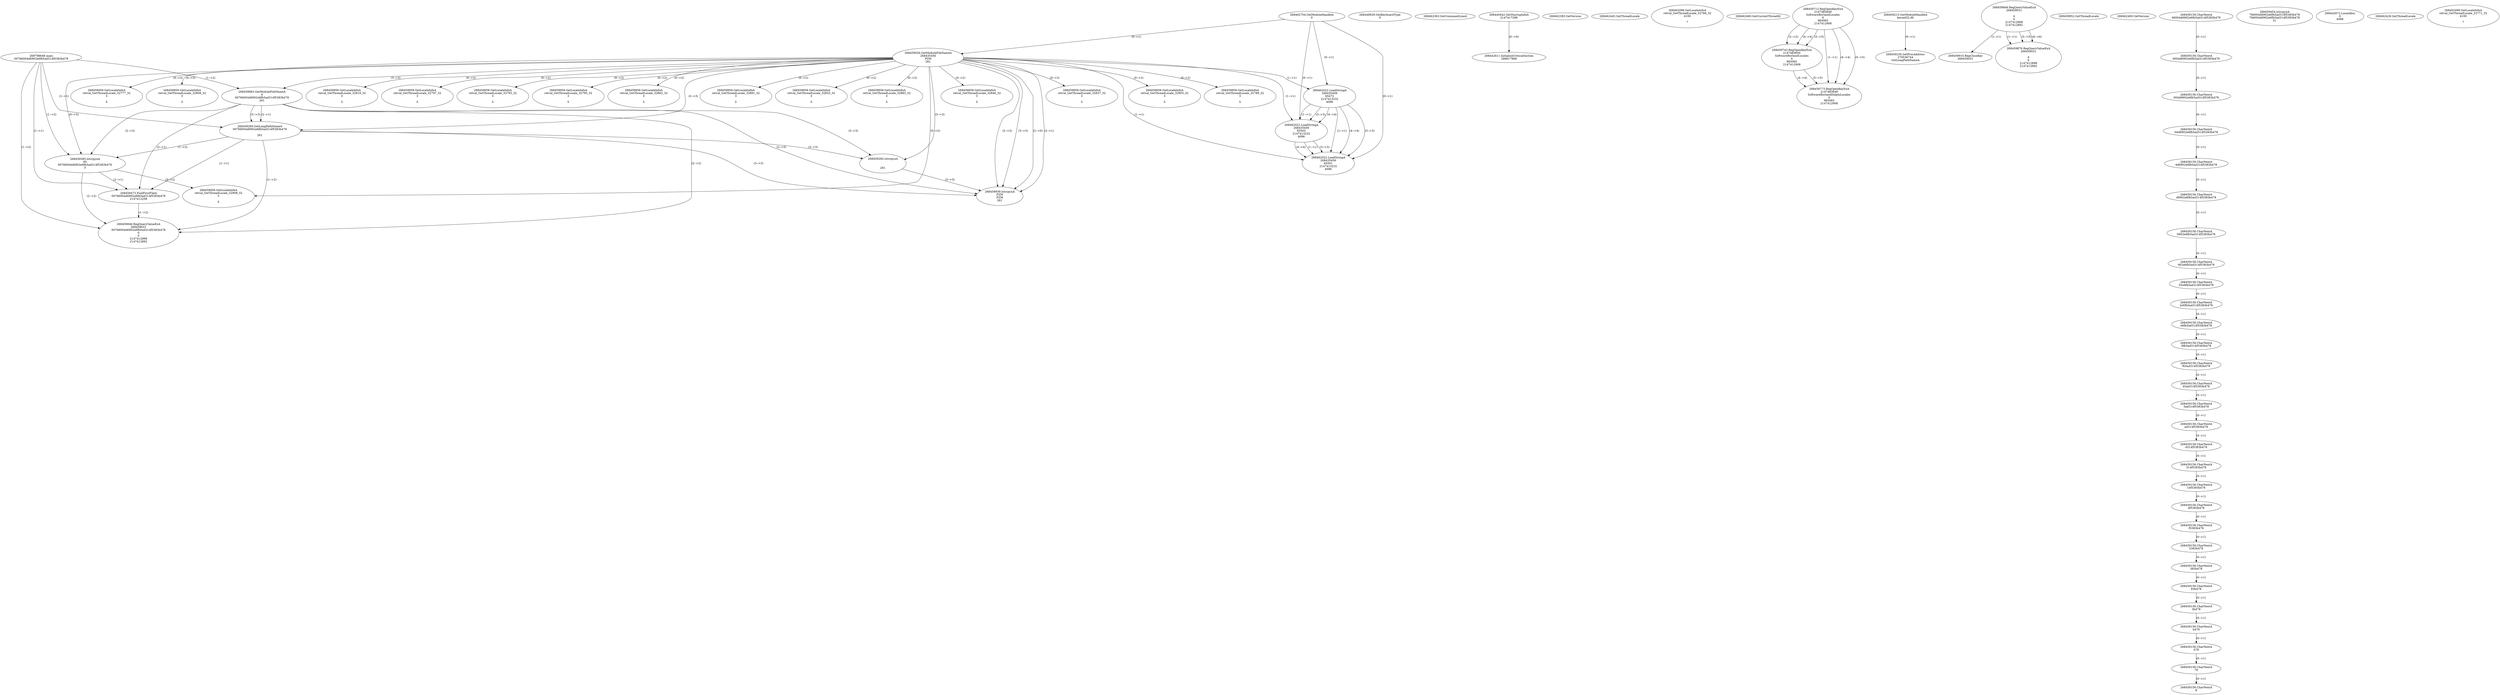 // Global SCDG with merge call
digraph {
	0 [label="268798648.main
00766004d6902e6fb5ad314f5383b478"]
	1 [label="268462704.GetModuleHandleA
0"]
	2 [label="268448929.GetKeyboardType
0"]
	3 [label="268462363.GetCommandLineA
"]
	4 [label="268440442.GetStartupInfoA
2147417296"]
	5 [label="268462383.GetVersion
"]
	6 [label="268462445.GetThreadLocale
"]
	7 [label="268462098.GetLocaleInfoA
retval_GetThreadLocale_32768_32
4100

7"]
	8 [label="268462460.GetCurrentThreadId
"]
	9 [label="268459026.GetModuleFileNameA
268435456
PZM
261"]
	1 -> 9 [label="(0-->1)"]
	10 [label="268459683.GetModuleFileNameA
0
00766004d6902e6fb5ad314f5383b478
261"]
	0 -> 10 [label="(1-->2)"]
	9 -> 10 [label="(3-->3)"]
	11 [label="268459713.RegOpenKeyExA
2147483649
Software\Borland\Locales
0
983065
2147412908"]
	12 [label="268459213.GetModuleHandleA
kernel32.dll"]
	13 [label="268459230.GetProcAddress
270536744
GetLongPathNameA"]
	12 -> 13 [label="(0-->1)"]
	14 [label="268459260.GetLongPathNameA
00766004d6902e6fb5ad314f5383b478

261"]
	0 -> 14 [label="(1-->1)"]
	10 -> 14 [label="(2-->1)"]
	9 -> 14 [label="(3-->3)"]
	10 -> 14 [label="(3-->3)"]
	15 [label="268459282.lstrcpynA


261"]
	9 -> 15 [label="(3-->3)"]
	10 -> 15 [label="(3-->3)"]
	14 -> 15 [label="(3-->3)"]
	16 [label="268459846.RegQueryValueExA
268459031

0
0
2147412898
2147412892"]
	17 [label="268459910.RegCloseKey
268459031"]
	16 -> 17 [label="(1-->1)"]
	18 [label="268459939.lstrcpynA
PZM
PZM
261"]
	9 -> 18 [label="(2-->1)"]
	9 -> 18 [label="(2-->2)"]
	9 -> 18 [label="(3-->3)"]
	10 -> 18 [label="(3-->3)"]
	14 -> 18 [label="(3-->3)"]
	15 -> 18 [label="(3-->3)"]
	9 -> 18 [label="(2-->0)"]
	19 [label="268459952.GetThreadLocale
"]
	20 [label="268459958.GetLocaleInfoA
retval_GetThreadLocale_32846_32
3

5"]
	9 -> 20 [label="(0-->2)"]
	21 [label="268462022.LoadStringA
268435456
65472
2147413232
4096"]
	1 -> 21 [label="(0-->1)"]
	9 -> 21 [label="(1-->1)"]
	22 [label="268459876.RegQueryValueExA
268459031

0
0
2147412898
2147412892"]
	16 -> 22 [label="(1-->1)"]
	16 -> 22 [label="(5-->5)"]
	16 -> 22 [label="(6-->6)"]
	23 [label="268459958.GetLocaleInfoA
retval_GetThreadLocale_32837_32
3

5"]
	9 -> 23 [label="(0-->2)"]
	24 [label="268462400.GetVersion
"]
	25 [label="268459743.RegOpenKeyExA
2147483650
Software\Borland\Locales
0
983065
2147412908"]
	11 -> 25 [label="(2-->2)"]
	11 -> 25 [label="(4-->4)"]
	11 -> 25 [label="(5-->5)"]
	26 [label="268459773.RegOpenKeyExA
2147483649
Software\Borland\Delphi\Locales
0
983065
2147412908"]
	11 -> 26 [label="(1-->1)"]
	11 -> 26 [label="(4-->4)"]
	25 -> 26 [label="(4-->4)"]
	11 -> 26 [label="(5-->5)"]
	25 -> 26 [label="(5-->5)"]
	27 [label="268459395.lstrcpynA
00
00766004d6902e6fb5ad314f5383b478
3"]
	0 -> 27 [label="(1-->2)"]
	10 -> 27 [label="(2-->2)"]
	14 -> 27 [label="(1-->2)"]
	9 -> 27 [label="(0-->3)"]
	28 [label="268459156.CharNextA
66004d6902e6fb5ad314f5383b478"]
	29 [label="268459156.CharNextA
6004d6902e6fb5ad314f5383b478"]
	28 -> 29 [label="(0-->1)"]
	30 [label="268459156.CharNextA
004d6902e6fb5ad314f5383b478"]
	29 -> 30 [label="(0-->1)"]
	31 [label="268459156.CharNextA
04d6902e6fb5ad314f5383b478"]
	30 -> 31 [label="(0-->1)"]
	32 [label="268459156.CharNextA
4d6902e6fb5ad314f5383b478"]
	31 -> 32 [label="(0-->1)"]
	33 [label="268459156.CharNextA
d6902e6fb5ad314f5383b478"]
	32 -> 33 [label="(0-->1)"]
	34 [label="268459156.CharNextA
6902e6fb5ad314f5383b478"]
	33 -> 34 [label="(0-->1)"]
	35 [label="268459156.CharNextA
902e6fb5ad314f5383b478"]
	34 -> 35 [label="(0-->1)"]
	36 [label="268459156.CharNextA
02e6fb5ad314f5383b478"]
	35 -> 36 [label="(0-->1)"]
	37 [label="268459156.CharNextA
2e6fb5ad314f5383b478"]
	36 -> 37 [label="(0-->1)"]
	38 [label="268459156.CharNextA
e6fb5ad314f5383b478"]
	37 -> 38 [label="(0-->1)"]
	39 [label="268459156.CharNextA
6fb5ad314f5383b478"]
	38 -> 39 [label="(0-->1)"]
	40 [label="268459156.CharNextA
fb5ad314f5383b478"]
	39 -> 40 [label="(0-->1)"]
	41 [label="268459156.CharNextA
b5ad314f5383b478"]
	40 -> 41 [label="(0-->1)"]
	42 [label="268459156.CharNextA
5ad314f5383b478"]
	41 -> 42 [label="(0-->1)"]
	43 [label="268459156.CharNextA
ad314f5383b478"]
	42 -> 43 [label="(0-->1)"]
	44 [label="268459156.CharNextA
d314f5383b478"]
	43 -> 44 [label="(0-->1)"]
	45 [label="268459156.CharNextA
314f5383b478"]
	44 -> 45 [label="(0-->1)"]
	46 [label="268459156.CharNextA
14f5383b478"]
	45 -> 46 [label="(0-->1)"]
	47 [label="268459156.CharNextA
4f5383b478"]
	46 -> 47 [label="(0-->1)"]
	48 [label="268459156.CharNextA
f5383b478"]
	47 -> 48 [label="(0-->1)"]
	49 [label="268459156.CharNextA
5383b478"]
	48 -> 49 [label="(0-->1)"]
	50 [label="268459156.CharNextA
383b478"]
	49 -> 50 [label="(0-->1)"]
	51 [label="268459156.CharNextA
83b478"]
	50 -> 51 [label="(0-->1)"]
	52 [label="268459156.CharNextA
3b478"]
	51 -> 52 [label="(0-->1)"]
	53 [label="268459156.CharNextA
b478"]
	52 -> 53 [label="(0-->1)"]
	54 [label="268459156.CharNextA
478"]
	53 -> 54 [label="(0-->1)"]
	55 [label="268459156.CharNextA
78"]
	54 -> 55 [label="(0-->1)"]
	56 [label="268459156.CharNextA
8"]
	55 -> 56 [label="(0-->1)"]
	57 [label="268459454.lstrcpynA
766004d6902e6fb5ad314f5383b478
766004d6902e6fb5ad314f5383b478
31"]
	58 [label="268459473.FindFirstFileA
00766004d6902e6fb5ad314f5383b478
2147412258"]
	0 -> 58 [label="(1-->1)"]
	10 -> 58 [label="(2-->1)"]
	14 -> 58 [label="(1-->1)"]
	27 -> 58 [label="(2-->1)"]
	59 [label="268459846.RegQueryValueExA
268459031
00766004d6902e6fb5ad314f5383b478
0
0
2147412898
2147412892"]
	0 -> 59 [label="(1-->2)"]
	10 -> 59 [label="(2-->2)"]
	14 -> 59 [label="(1-->2)"]
	27 -> 59 [label="(2-->2)"]
	58 -> 59 [label="(1-->2)"]
	60 [label="268459958.GetLocaleInfoA
retval_GetThreadLocale_32908_32
3

5"]
	9 -> 60 [label="(0-->2)"]
	27 -> 60 [label="(3-->2)"]
	61 [label="268442611.InitializeCriticalSection
268817868"]
	4 -> 61 [label="(0-->0)"]
	62 [label="268442672.LocalAlloc
0
4088"]
	63 [label="268462022.LoadStringA
268435456
65503
2147413232
4096"]
	1 -> 63 [label="(0-->1)"]
	9 -> 63 [label="(1-->1)"]
	21 -> 63 [label="(1-->1)"]
	21 -> 63 [label="(3-->3)"]
	21 -> 63 [label="(4-->4)"]
	64 [label="268462022.LoadStringA
268435456
65501
2147413232
4096"]
	1 -> 64 [label="(0-->1)"]
	9 -> 64 [label="(1-->1)"]
	21 -> 64 [label="(1-->1)"]
	63 -> 64 [label="(1-->1)"]
	21 -> 64 [label="(3-->3)"]
	63 -> 64 [label="(3-->3)"]
	21 -> 64 [label="(4-->4)"]
	63 -> 64 [label="(4-->4)"]
	65 [label="268459958.GetLocaleInfoA
retval_GetThreadLocale_32803_32
3

5"]
	9 -> 65 [label="(0-->2)"]
	66 [label="268459958.GetLocaleInfoA
retval_GetThreadLocale_32789_32
3

5"]
	9 -> 66 [label="(0-->2)"]
	67 [label="268459958.GetLocaleInfoA
retval_GetThreadLocale_32777_32
3

5"]
	9 -> 67 [label="(0-->2)"]
	68 [label="268459958.GetLocaleInfoA
retval_GetThreadLocale_32808_32
3

5"]
	9 -> 68 [label="(0-->2)"]
	69 [label="268459958.GetLocaleInfoA
retval_GetThreadLocale_32819_32
3

5"]
	9 -> 69 [label="(0-->2)"]
	70 [label="268459958.GetLocaleInfoA
retval_GetThreadLocale_32797_32
3

5"]
	9 -> 70 [label="(0-->2)"]
	71 [label="268459958.GetLocaleInfoA
retval_GetThreadLocale_32793_32
3

5"]
	9 -> 71 [label="(0-->2)"]
	72 [label="268459958.GetLocaleInfoA
retval_GetThreadLocale_32795_32
3

5"]
	9 -> 72 [label="(0-->2)"]
	73 [label="268459958.GetLocaleInfoA
retval_GetThreadLocale_32862_32
3

5"]
	9 -> 73 [label="(0-->2)"]
	74 [label="268462428.GetThreadLocale
"]
	75 [label="268462098.GetLocaleInfoA
retval_GetThreadLocale_32771_32
4100

7"]
	76 [label="268459958.GetLocaleInfoA
retval_GetThreadLocale_32891_32
3

5"]
	9 -> 76 [label="(0-->2)"]
	77 [label="268459958.GetLocaleInfoA
retval_GetThreadLocale_32833_32
3

5"]
	9 -> 77 [label="(0-->2)"]
	78 [label="268459958.GetLocaleInfoA
retval_GetThreadLocale_32883_32
3

5"]
	9 -> 78 [label="(0-->2)"]
}
